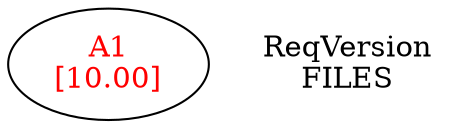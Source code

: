 digraph reqdeps {
rankdir=BT;
mclimit=10.0;
nslimit=10.0;ranksep=1;
A1 [fontcolor=red,label="A1\n[10.00]"];
ReqVersion [shape=plaintext label="ReqVersion\nFILES"]
}